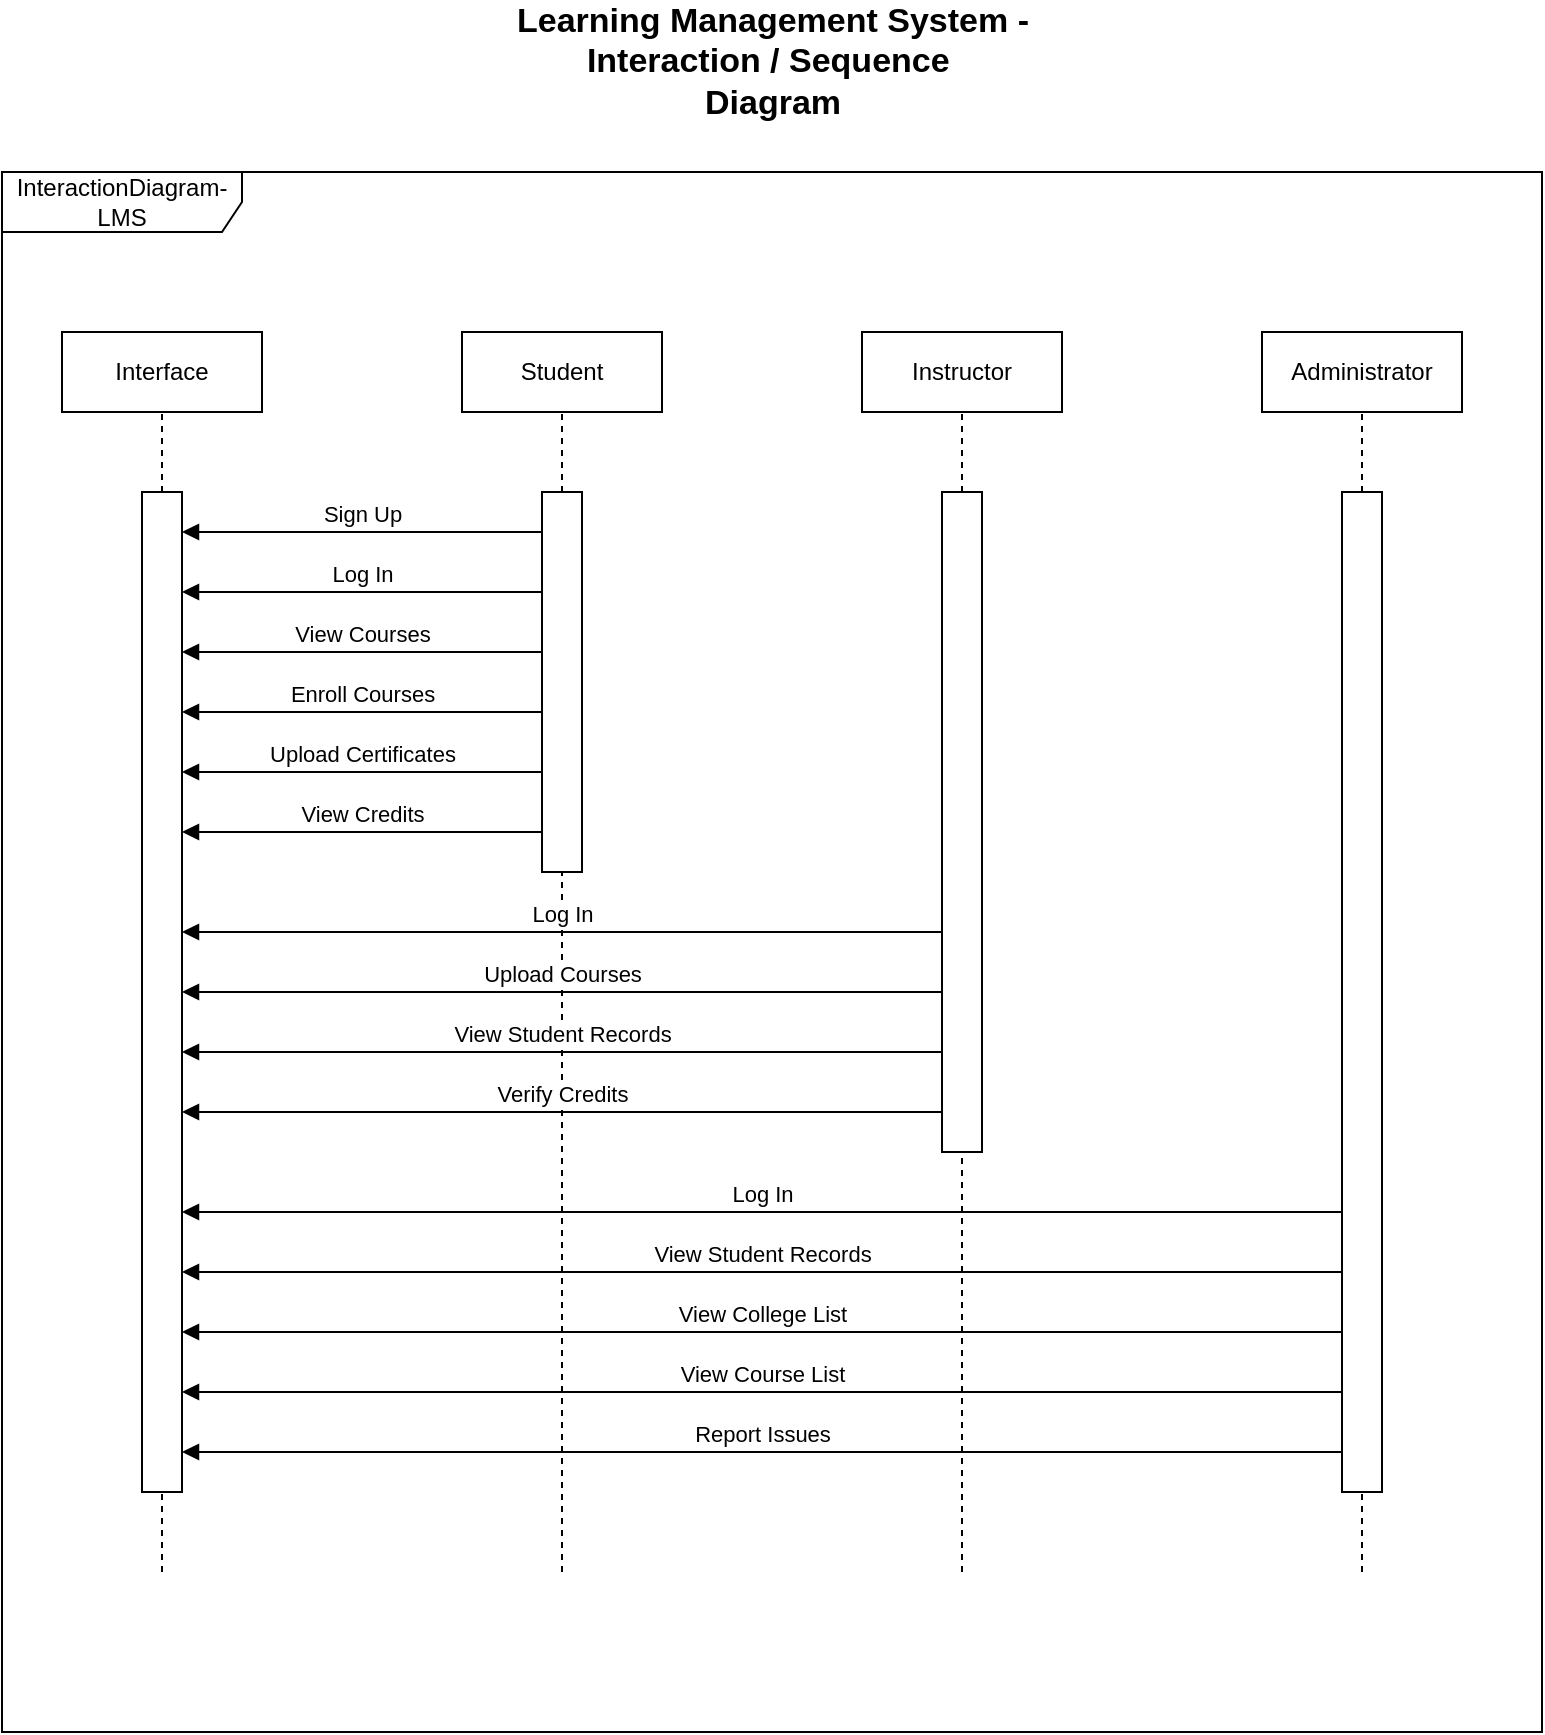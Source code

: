 <mxfile version="24.7.7">
  <diagram name="Page-1" id="eIaVpq-UnN7qF9nMb-g1">
    <mxGraphModel dx="2100" dy="1044" grid="1" gridSize="10" guides="1" tooltips="1" connect="1" arrows="1" fold="1" page="1" pageScale="1" pageWidth="850" pageHeight="1100" math="0" shadow="0">
      <root>
        <mxCell id="0" />
        <mxCell id="1" parent="0" />
        <mxCell id="uHBQ-E4No12T1ZLkV0_c-20" value="InteractionDiagram-LMS" style="shape=umlFrame;whiteSpace=wrap;html=1;pointerEvents=0;width=120;height=30;" vertex="1" parent="1">
          <mxGeometry x="40" y="160" width="770" height="780" as="geometry" />
        </mxCell>
        <mxCell id="uHBQ-E4No12T1ZLkV0_c-42" value="" style="group" vertex="1" connectable="0" parent="1">
          <mxGeometry x="70" y="240" width="700" height="620" as="geometry" />
        </mxCell>
        <mxCell id="uHBQ-E4No12T1ZLkV0_c-1" value="" style="endArrow=none;dashed=1;html=1;rounded=0;" edge="1" parent="uHBQ-E4No12T1ZLkV0_c-42">
          <mxGeometry width="50" height="50" relative="1" as="geometry">
            <mxPoint x="50" y="620" as="sourcePoint" />
            <mxPoint x="50" y="40" as="targetPoint" />
          </mxGeometry>
        </mxCell>
        <mxCell id="uHBQ-E4No12T1ZLkV0_c-2" value="" style="html=1;points=[[0,0,0,0,5],[0,1,0,0,-5],[1,0,0,0,5],[1,1,0,0,-5]];perimeter=orthogonalPerimeter;outlineConnect=0;targetShapes=umlLifeline;portConstraint=eastwest;newEdgeStyle={&quot;curved&quot;:0,&quot;rounded&quot;:0};" vertex="1" parent="uHBQ-E4No12T1ZLkV0_c-42">
          <mxGeometry x="40" y="80" width="20" height="500" as="geometry" />
        </mxCell>
        <mxCell id="uHBQ-E4No12T1ZLkV0_c-3" value="Interface" style="html=1;whiteSpace=wrap;" vertex="1" parent="uHBQ-E4No12T1ZLkV0_c-42">
          <mxGeometry width="100" height="40" as="geometry" />
        </mxCell>
        <mxCell id="uHBQ-E4No12T1ZLkV0_c-10" value="" style="endArrow=none;dashed=1;html=1;rounded=0;" edge="1" parent="uHBQ-E4No12T1ZLkV0_c-42">
          <mxGeometry width="50" height="50" relative="1" as="geometry">
            <mxPoint x="250" y="620" as="sourcePoint" />
            <mxPoint x="250" y="40" as="targetPoint" />
          </mxGeometry>
        </mxCell>
        <mxCell id="uHBQ-E4No12T1ZLkV0_c-11" value="" style="html=1;points=[[0,0,0,0,5],[0,1,0,0,-5],[1,0,0,0,5],[1,1,0,0,-5]];perimeter=orthogonalPerimeter;outlineConnect=0;targetShapes=umlLifeline;portConstraint=eastwest;newEdgeStyle={&quot;curved&quot;:0,&quot;rounded&quot;:0};" vertex="1" parent="uHBQ-E4No12T1ZLkV0_c-42">
          <mxGeometry x="240" y="80" width="20" height="190" as="geometry" />
        </mxCell>
        <mxCell id="uHBQ-E4No12T1ZLkV0_c-12" value="Student" style="html=1;whiteSpace=wrap;" vertex="1" parent="uHBQ-E4No12T1ZLkV0_c-42">
          <mxGeometry x="200" width="100" height="40" as="geometry" />
        </mxCell>
        <mxCell id="uHBQ-E4No12T1ZLkV0_c-13" value="" style="endArrow=none;dashed=1;html=1;rounded=0;" edge="1" parent="uHBQ-E4No12T1ZLkV0_c-42">
          <mxGeometry width="50" height="50" relative="1" as="geometry">
            <mxPoint x="450" y="620" as="sourcePoint" />
            <mxPoint x="450" y="40" as="targetPoint" />
          </mxGeometry>
        </mxCell>
        <mxCell id="uHBQ-E4No12T1ZLkV0_c-14" value="" style="html=1;points=[[0,0,0,0,5],[0,1,0,0,-5],[1,0,0,0,5],[1,1,0,0,-5]];perimeter=orthogonalPerimeter;outlineConnect=0;targetShapes=umlLifeline;portConstraint=eastwest;newEdgeStyle={&quot;curved&quot;:0,&quot;rounded&quot;:0};" vertex="1" parent="uHBQ-E4No12T1ZLkV0_c-42">
          <mxGeometry x="440" y="80" width="20" height="330" as="geometry" />
        </mxCell>
        <mxCell id="uHBQ-E4No12T1ZLkV0_c-15" value="Instructor" style="html=1;whiteSpace=wrap;" vertex="1" parent="uHBQ-E4No12T1ZLkV0_c-42">
          <mxGeometry x="400" width="100" height="40" as="geometry" />
        </mxCell>
        <mxCell id="uHBQ-E4No12T1ZLkV0_c-16" value="" style="endArrow=none;dashed=1;html=1;rounded=0;" edge="1" parent="uHBQ-E4No12T1ZLkV0_c-42">
          <mxGeometry width="50" height="50" relative="1" as="geometry">
            <mxPoint x="650" y="620" as="sourcePoint" />
            <mxPoint x="650" y="40" as="targetPoint" />
          </mxGeometry>
        </mxCell>
        <mxCell id="uHBQ-E4No12T1ZLkV0_c-17" value="" style="html=1;points=[[0,0,0,0,5],[0,1,0,0,-5],[1,0,0,0,5],[1,1,0,0,-5]];perimeter=orthogonalPerimeter;outlineConnect=0;targetShapes=umlLifeline;portConstraint=eastwest;newEdgeStyle={&quot;curved&quot;:0,&quot;rounded&quot;:0};" vertex="1" parent="uHBQ-E4No12T1ZLkV0_c-42">
          <mxGeometry x="640" y="80" width="20" height="500" as="geometry" />
        </mxCell>
        <mxCell id="uHBQ-E4No12T1ZLkV0_c-18" value="Administrator" style="html=1;whiteSpace=wrap;" vertex="1" parent="uHBQ-E4No12T1ZLkV0_c-42">
          <mxGeometry x="600" width="100" height="40" as="geometry" />
        </mxCell>
        <mxCell id="uHBQ-E4No12T1ZLkV0_c-24" value="Log In" style="html=1;verticalAlign=bottom;endArrow=block;curved=0;rounded=0;" edge="1" parent="uHBQ-E4No12T1ZLkV0_c-42">
          <mxGeometry width="80" relative="1" as="geometry">
            <mxPoint x="240" y="130" as="sourcePoint" />
            <mxPoint x="60" y="130" as="targetPoint" />
          </mxGeometry>
        </mxCell>
        <mxCell id="uHBQ-E4No12T1ZLkV0_c-26" value="View Courses" style="html=1;verticalAlign=bottom;endArrow=block;curved=0;rounded=0;" edge="1" parent="uHBQ-E4No12T1ZLkV0_c-42">
          <mxGeometry width="80" relative="1" as="geometry">
            <mxPoint x="240" y="160" as="sourcePoint" />
            <mxPoint x="60" y="160" as="targetPoint" />
          </mxGeometry>
        </mxCell>
        <mxCell id="uHBQ-E4No12T1ZLkV0_c-27" value="Enroll Courses" style="html=1;verticalAlign=bottom;endArrow=block;curved=0;rounded=0;" edge="1" parent="uHBQ-E4No12T1ZLkV0_c-42">
          <mxGeometry width="80" relative="1" as="geometry">
            <mxPoint x="240" y="190" as="sourcePoint" />
            <mxPoint x="60" y="190" as="targetPoint" />
          </mxGeometry>
        </mxCell>
        <mxCell id="uHBQ-E4No12T1ZLkV0_c-28" value="Upload Certificates" style="html=1;verticalAlign=bottom;endArrow=block;curved=0;rounded=0;" edge="1" parent="uHBQ-E4No12T1ZLkV0_c-42">
          <mxGeometry width="80" relative="1" as="geometry">
            <mxPoint x="240" y="220" as="sourcePoint" />
            <mxPoint x="60" y="220" as="targetPoint" />
          </mxGeometry>
        </mxCell>
        <mxCell id="uHBQ-E4No12T1ZLkV0_c-29" value="View Credits" style="html=1;verticalAlign=bottom;endArrow=block;curved=0;rounded=0;" edge="1" parent="uHBQ-E4No12T1ZLkV0_c-42">
          <mxGeometry width="80" relative="1" as="geometry">
            <mxPoint x="240" y="250" as="sourcePoint" />
            <mxPoint x="60" y="250" as="targetPoint" />
          </mxGeometry>
        </mxCell>
        <mxCell id="uHBQ-E4No12T1ZLkV0_c-30" value="Upload Courses" style="html=1;verticalAlign=bottom;endArrow=block;curved=0;rounded=0;" edge="1" parent="uHBQ-E4No12T1ZLkV0_c-42">
          <mxGeometry width="80" relative="1" as="geometry">
            <mxPoint x="440" y="330" as="sourcePoint" />
            <mxPoint x="60" y="330" as="targetPoint" />
          </mxGeometry>
        </mxCell>
        <mxCell id="uHBQ-E4No12T1ZLkV0_c-31" value="View Student Records" style="html=1;verticalAlign=bottom;endArrow=block;curved=0;rounded=0;" edge="1" parent="uHBQ-E4No12T1ZLkV0_c-42">
          <mxGeometry width="80" relative="1" as="geometry">
            <mxPoint x="440" y="360" as="sourcePoint" />
            <mxPoint x="60" y="360" as="targetPoint" />
          </mxGeometry>
        </mxCell>
        <mxCell id="uHBQ-E4No12T1ZLkV0_c-33" value="Log In" style="html=1;verticalAlign=bottom;endArrow=block;curved=0;rounded=0;" edge="1" parent="uHBQ-E4No12T1ZLkV0_c-42">
          <mxGeometry width="80" relative="1" as="geometry">
            <mxPoint x="440" y="300" as="sourcePoint" />
            <mxPoint x="60" y="300" as="targetPoint" />
          </mxGeometry>
        </mxCell>
        <mxCell id="uHBQ-E4No12T1ZLkV0_c-34" value="Sign Up" style="html=1;verticalAlign=bottom;endArrow=block;curved=0;rounded=0;" edge="1" parent="uHBQ-E4No12T1ZLkV0_c-42">
          <mxGeometry width="80" relative="1" as="geometry">
            <mxPoint x="240" y="100" as="sourcePoint" />
            <mxPoint x="60" y="100" as="targetPoint" />
          </mxGeometry>
        </mxCell>
        <mxCell id="uHBQ-E4No12T1ZLkV0_c-35" value="Verify Credits&lt;span style=&quot;color: rgba(0, 0, 0, 0); font-family: monospace; font-size: 0px; text-align: start; background-color: rgb(251, 251, 251);&quot;&gt;%3CmxGraphModel%3E%3Croot%3E%3CmxCell%20id%3D%220%22%2F%3E%3CmxCell%20id%3D%221%22%20parent%3D%220%22%2F%3E%3CmxCell%20id%3D%222%22%20value%3D%22View%20Student%20Records%22%20style%3D%22html%3D1%3BverticalAlign%3Dbottom%3BendArrow%3Dblock%3Bcurved%3D0%3Brounded%3D0%3B%22%20edge%3D%221%22%20parent%3D%221%22%3E%3CmxGeometry%20width%3D%2280%22%20relative%3D%221%22%20as%3D%22geometry%22%3E%3CmxPoint%20x%3D%22510%22%20y%3D%22480%22%20as%3D%22sourcePoint%22%2F%3E%3CmxPoint%20x%3D%22130%22%20y%3D%22480%22%20as%3D%22targetPoint%22%2F%3E%3C%2FmxGeometry%3E%3C%2FmxCell%3E%3C%2Froot%3E%3C%2FmxGraphModel%3E&lt;/span&gt;" style="html=1;verticalAlign=bottom;endArrow=block;curved=0;rounded=0;" edge="1" parent="uHBQ-E4No12T1ZLkV0_c-42">
          <mxGeometry width="80" relative="1" as="geometry">
            <mxPoint x="440" y="390" as="sourcePoint" />
            <mxPoint x="60" y="390" as="targetPoint" />
          </mxGeometry>
        </mxCell>
        <mxCell id="uHBQ-E4No12T1ZLkV0_c-36" value="View College List" style="html=1;verticalAlign=bottom;endArrow=block;curved=0;rounded=0;" edge="1" parent="uHBQ-E4No12T1ZLkV0_c-42" source="uHBQ-E4No12T1ZLkV0_c-17">
          <mxGeometry width="80" relative="1" as="geometry">
            <mxPoint x="440" y="500" as="sourcePoint" />
            <mxPoint x="60" y="500" as="targetPoint" />
          </mxGeometry>
        </mxCell>
        <mxCell id="uHBQ-E4No12T1ZLkV0_c-38" value="View Course List" style="html=1;verticalAlign=bottom;endArrow=block;curved=0;rounded=0;" edge="1" parent="uHBQ-E4No12T1ZLkV0_c-42" source="uHBQ-E4No12T1ZLkV0_c-17">
          <mxGeometry width="80" relative="1" as="geometry">
            <mxPoint x="440" y="530" as="sourcePoint" />
            <mxPoint x="60" y="530" as="targetPoint" />
          </mxGeometry>
        </mxCell>
        <mxCell id="uHBQ-E4No12T1ZLkV0_c-39" value="Report Issues" style="html=1;verticalAlign=bottom;endArrow=block;curved=0;rounded=0;" edge="1" parent="uHBQ-E4No12T1ZLkV0_c-42" source="uHBQ-E4No12T1ZLkV0_c-17">
          <mxGeometry width="80" relative="1" as="geometry">
            <mxPoint x="440" y="560" as="sourcePoint" />
            <mxPoint x="60" y="560" as="targetPoint" />
          </mxGeometry>
        </mxCell>
        <mxCell id="uHBQ-E4No12T1ZLkV0_c-40" value="Log In&lt;span style=&quot;color: rgba(0, 0, 0, 0); font-family: monospace; font-size: 0px; text-align: start; background-color: rgb(251, 251, 251);&quot;&gt;%3CmxGraphModel%3E%3Croot%3E%3CmxCell%20id%3D%220%22%2F%3E%3CmxCell%20id%3D%221%22%20parent%3D%220%22%2F%3E%3CmxCell%20id%3D%222%22%20value%3D%22Repot%20Issues%22%20style%3D%22html%3D1%3BverticalAlign%3Dbottom%3BendArrow%3Dblock%3Bcurved%3D0%3Brounded%3D0%3B%22%20edge%3D%221%22%20parent%3D%221%22%3E%3CmxGeometry%20width%3D%2280%22%20relative%3D%221%22%20as%3D%22geometry%22%3E%3CmxPoint%20x%3D%22510%22%20y%3D%22600%22%20as%3D%22sourcePoint%22%2F%3E%3CmxPoint%20x%3D%22130%22%20y%3D%22600%22%20as%3D%22targetPoint%22%2F%3E%3C%2FmxGeometry%3E%3C%2FmxCell%3E%3C%2Froot%3E%3C%2FmxGraphModel%3E&lt;/span&gt;" style="html=1;verticalAlign=bottom;endArrow=block;curved=0;rounded=0;" edge="1" parent="uHBQ-E4No12T1ZLkV0_c-42">
          <mxGeometry width="80" relative="1" as="geometry">
            <mxPoint x="640" y="440" as="sourcePoint" />
            <mxPoint x="60" y="440" as="targetPoint" />
          </mxGeometry>
        </mxCell>
        <mxCell id="uHBQ-E4No12T1ZLkV0_c-41" value="View Student Records" style="html=1;verticalAlign=bottom;endArrow=block;curved=0;rounded=0;" edge="1" parent="uHBQ-E4No12T1ZLkV0_c-42">
          <mxGeometry width="80" relative="1" as="geometry">
            <mxPoint x="640" y="470" as="sourcePoint" />
            <mxPoint x="60" y="470" as="targetPoint" />
          </mxGeometry>
        </mxCell>
        <mxCell id="uHBQ-E4No12T1ZLkV0_c-43" value="Learning Management System - Interaction / Sequence&amp;nbsp;&lt;div&gt;Diagram&lt;/div&gt;" style="text;html=1;align=center;verticalAlign=middle;whiteSpace=wrap;rounded=0;fontSize=17;fontStyle=1" vertex="1" parent="1">
          <mxGeometry x="284" y="90" width="283" height="30" as="geometry" />
        </mxCell>
      </root>
    </mxGraphModel>
  </diagram>
</mxfile>
